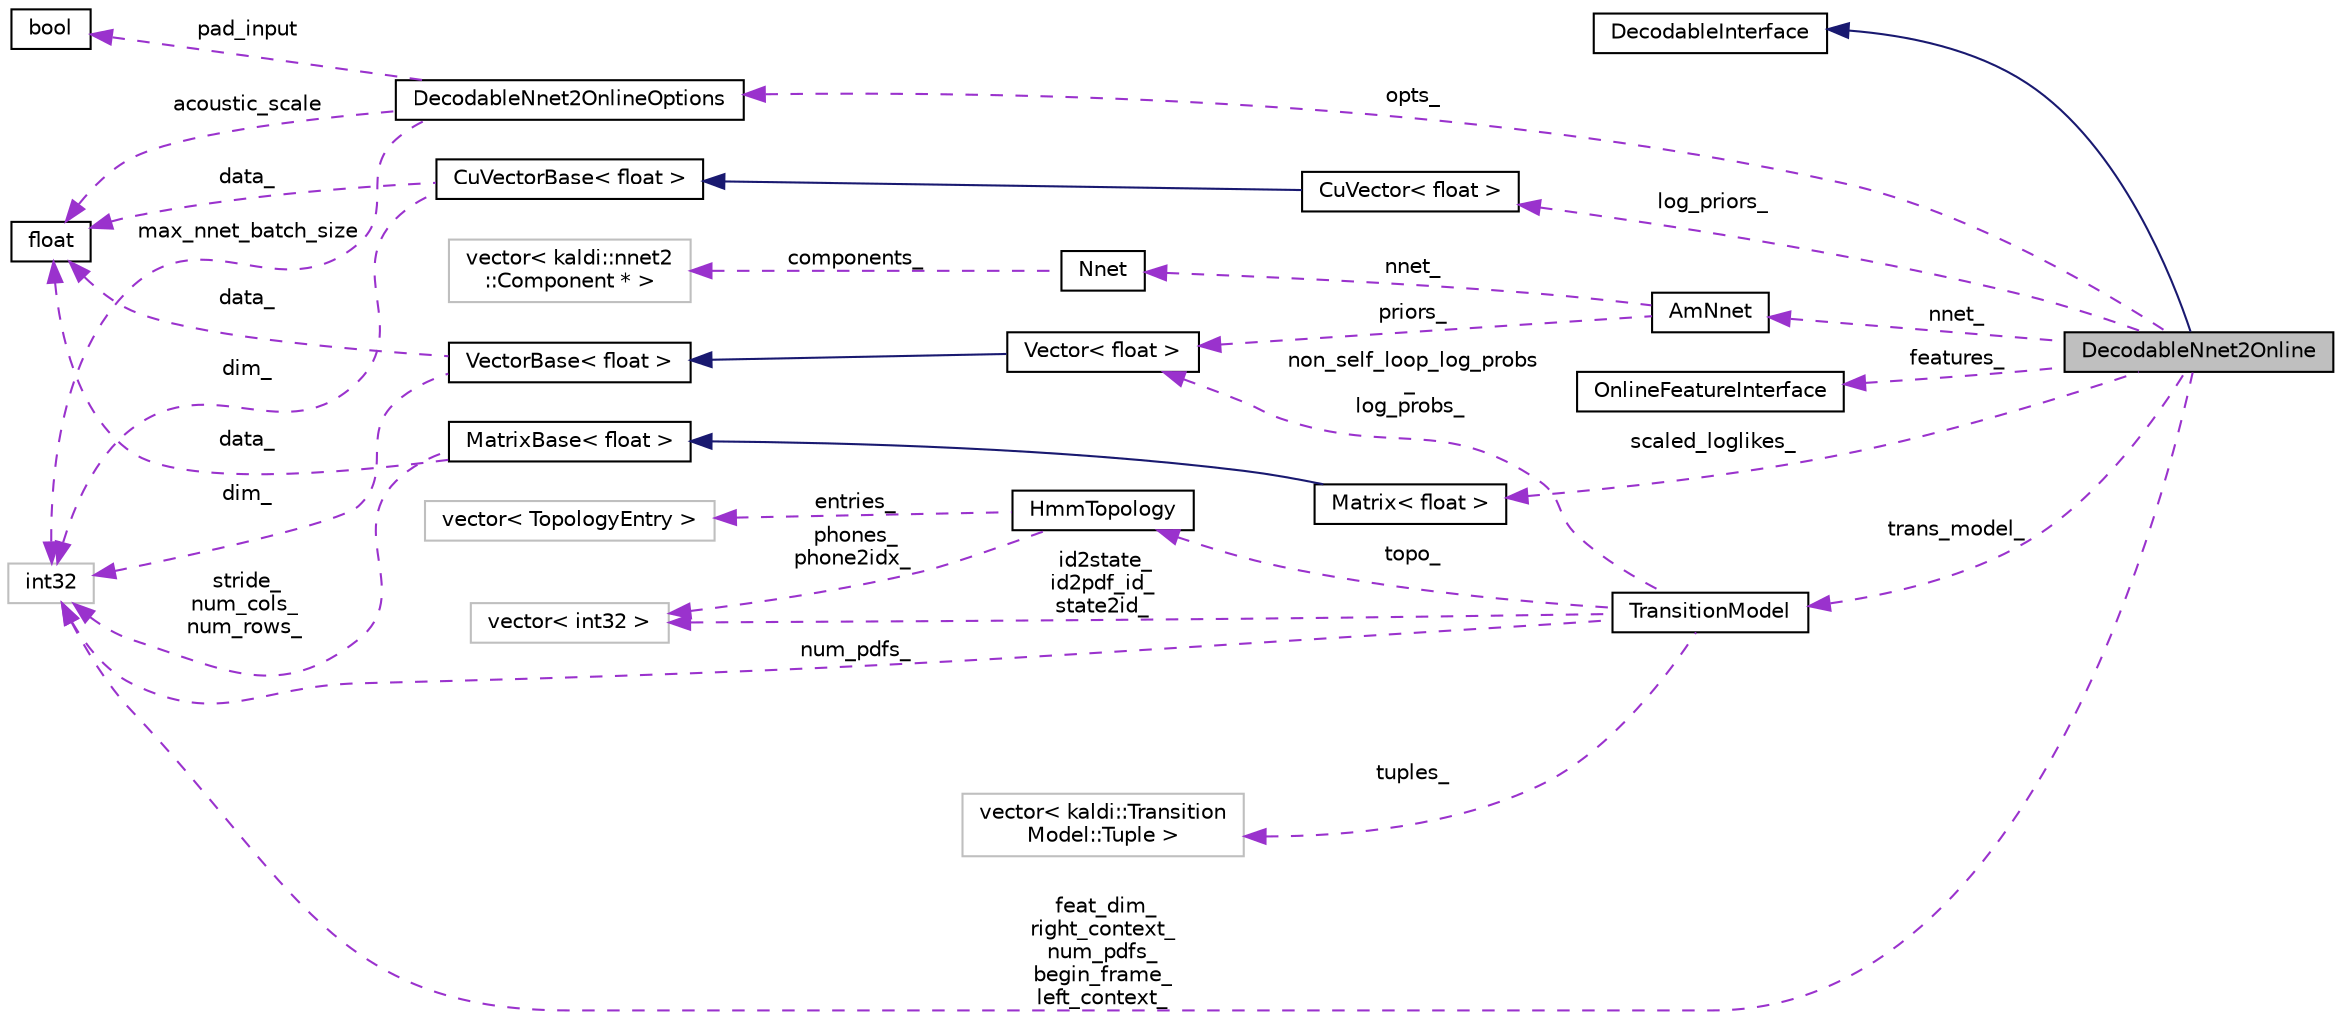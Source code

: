 digraph "DecodableNnet2Online"
{
  edge [fontname="Helvetica",fontsize="10",labelfontname="Helvetica",labelfontsize="10"];
  node [fontname="Helvetica",fontsize="10",shape=record];
  rankdir="LR";
  Node2 [label="DecodableNnet2Online",height=0.2,width=0.4,color="black", fillcolor="grey75", style="filled", fontcolor="black"];
  Node3 -> Node2 [dir="back",color="midnightblue",fontsize="10",style="solid",fontname="Helvetica"];
  Node3 [label="DecodableInterface",height=0.2,width=0.4,color="black", fillcolor="white", style="filled",URL="$classkaldi_1_1DecodableInterface.html",tooltip="DecodableInterface provides a link between the (acoustic-modeling and feature-processing) code and th..."];
  Node4 -> Node2 [dir="back",color="darkorchid3",fontsize="10",style="dashed",label=" opts_" ,fontname="Helvetica"];
  Node4 [label="DecodableNnet2OnlineOptions",height=0.2,width=0.4,color="black", fillcolor="white", style="filled",URL="$structkaldi_1_1nnet2_1_1DecodableNnet2OnlineOptions.html"];
  Node5 -> Node4 [dir="back",color="darkorchid3",fontsize="10",style="dashed",label=" acoustic_scale" ,fontname="Helvetica"];
  Node5 [label="float",height=0.2,width=0.4,color="black", fillcolor="white", style="filled",URL="$classfloat.html"];
  Node6 -> Node4 [dir="back",color="darkorchid3",fontsize="10",style="dashed",label=" pad_input" ,fontname="Helvetica"];
  Node6 [label="bool",height=0.2,width=0.4,color="black", fillcolor="white", style="filled",URL="$classbool.html"];
  Node7 -> Node4 [dir="back",color="darkorchid3",fontsize="10",style="dashed",label=" max_nnet_batch_size" ,fontname="Helvetica"];
  Node7 [label="int32",height=0.2,width=0.4,color="grey75", fillcolor="white", style="filled"];
  Node8 -> Node2 [dir="back",color="darkorchid3",fontsize="10",style="dashed",label=" nnet_" ,fontname="Helvetica"];
  Node8 [label="AmNnet",height=0.2,width=0.4,color="black", fillcolor="white", style="filled",URL="$classkaldi_1_1nnet2_1_1AmNnet.html"];
  Node9 -> Node8 [dir="back",color="darkorchid3",fontsize="10",style="dashed",label=" priors_" ,fontname="Helvetica"];
  Node9 [label="Vector\< float \>",height=0.2,width=0.4,color="black", fillcolor="white", style="filled",URL="$classkaldi_1_1Vector.html"];
  Node10 -> Node9 [dir="back",color="midnightblue",fontsize="10",style="solid",fontname="Helvetica"];
  Node10 [label="VectorBase\< float \>",height=0.2,width=0.4,color="black", fillcolor="white", style="filled",URL="$classkaldi_1_1VectorBase.html"];
  Node5 -> Node10 [dir="back",color="darkorchid3",fontsize="10",style="dashed",label=" data_" ,fontname="Helvetica"];
  Node7 -> Node10 [dir="back",color="darkorchid3",fontsize="10",style="dashed",label=" dim_" ,fontname="Helvetica"];
  Node11 -> Node8 [dir="back",color="darkorchid3",fontsize="10",style="dashed",label=" nnet_" ,fontname="Helvetica"];
  Node11 [label="Nnet",height=0.2,width=0.4,color="black", fillcolor="white", style="filled",URL="$classkaldi_1_1nnet2_1_1Nnet.html"];
  Node12 -> Node11 [dir="back",color="darkorchid3",fontsize="10",style="dashed",label=" components_" ,fontname="Helvetica"];
  Node12 [label="vector\< kaldi::nnet2\l::Component * \>",height=0.2,width=0.4,color="grey75", fillcolor="white", style="filled"];
  Node13 -> Node2 [dir="back",color="darkorchid3",fontsize="10",style="dashed",label=" features_" ,fontname="Helvetica"];
  Node13 [label="OnlineFeatureInterface",height=0.2,width=0.4,color="black", fillcolor="white", style="filled",URL="$classkaldi_1_1OnlineFeatureInterface.html",tooltip="OnlineFeatureInterface is an interface for online feature processing (it is also usable in the offlin..."];
  Node14 -> Node2 [dir="back",color="darkorchid3",fontsize="10",style="dashed",label=" scaled_loglikes_" ,fontname="Helvetica"];
  Node14 [label="Matrix\< float \>",height=0.2,width=0.4,color="black", fillcolor="white", style="filled",URL="$classkaldi_1_1Matrix.html"];
  Node15 -> Node14 [dir="back",color="midnightblue",fontsize="10",style="solid",fontname="Helvetica"];
  Node15 [label="MatrixBase\< float \>",height=0.2,width=0.4,color="black", fillcolor="white", style="filled",URL="$classkaldi_1_1MatrixBase.html"];
  Node5 -> Node15 [dir="back",color="darkorchid3",fontsize="10",style="dashed",label=" data_" ,fontname="Helvetica"];
  Node7 -> Node15 [dir="back",color="darkorchid3",fontsize="10",style="dashed",label=" stride_\nnum_cols_\nnum_rows_" ,fontname="Helvetica"];
  Node7 -> Node2 [dir="back",color="darkorchid3",fontsize="10",style="dashed",label=" feat_dim_\nright_context_\nnum_pdfs_\nbegin_frame_\nleft_context_" ,fontname="Helvetica"];
  Node16 -> Node2 [dir="back",color="darkorchid3",fontsize="10",style="dashed",label=" log_priors_" ,fontname="Helvetica"];
  Node16 [label="CuVector\< float \>",height=0.2,width=0.4,color="black", fillcolor="white", style="filled",URL="$classkaldi_1_1CuVector.html"];
  Node17 -> Node16 [dir="back",color="midnightblue",fontsize="10",style="solid",fontname="Helvetica"];
  Node17 [label="CuVectorBase\< float \>",height=0.2,width=0.4,color="black", fillcolor="white", style="filled",URL="$classkaldi_1_1CuVectorBase.html"];
  Node5 -> Node17 [dir="back",color="darkorchid3",fontsize="10",style="dashed",label=" data_" ,fontname="Helvetica"];
  Node7 -> Node17 [dir="back",color="darkorchid3",fontsize="10",style="dashed",label=" dim_" ,fontname="Helvetica"];
  Node18 -> Node2 [dir="back",color="darkorchid3",fontsize="10",style="dashed",label=" trans_model_" ,fontname="Helvetica"];
  Node18 [label="TransitionModel",height=0.2,width=0.4,color="black", fillcolor="white", style="filled",URL="$classkaldi_1_1TransitionModel.html"];
  Node19 -> Node18 [dir="back",color="darkorchid3",fontsize="10",style="dashed",label=" topo_" ,fontname="Helvetica"];
  Node19 [label="HmmTopology",height=0.2,width=0.4,color="black", fillcolor="white", style="filled",URL="$classkaldi_1_1HmmTopology.html",tooltip="A class for storing topology information for phones. "];
  Node20 -> Node19 [dir="back",color="darkorchid3",fontsize="10",style="dashed",label=" phones_\nphone2idx_" ,fontname="Helvetica"];
  Node20 [label="vector\< int32 \>",height=0.2,width=0.4,color="grey75", fillcolor="white", style="filled"];
  Node21 -> Node19 [dir="back",color="darkorchid3",fontsize="10",style="dashed",label=" entries_" ,fontname="Helvetica"];
  Node21 [label="vector\< TopologyEntry \>",height=0.2,width=0.4,color="grey75", fillcolor="white", style="filled"];
  Node20 -> Node18 [dir="back",color="darkorchid3",fontsize="10",style="dashed",label=" id2state_\nid2pdf_id_\nstate2id_" ,fontname="Helvetica"];
  Node22 -> Node18 [dir="back",color="darkorchid3",fontsize="10",style="dashed",label=" tuples_" ,fontname="Helvetica"];
  Node22 [label="vector\< kaldi::Transition\lModel::Tuple \>",height=0.2,width=0.4,color="grey75", fillcolor="white", style="filled"];
  Node9 -> Node18 [dir="back",color="darkorchid3",fontsize="10",style="dashed",label=" non_self_loop_log_probs\l_\nlog_probs_" ,fontname="Helvetica"];
  Node7 -> Node18 [dir="back",color="darkorchid3",fontsize="10",style="dashed",label=" num_pdfs_" ,fontname="Helvetica"];
}

